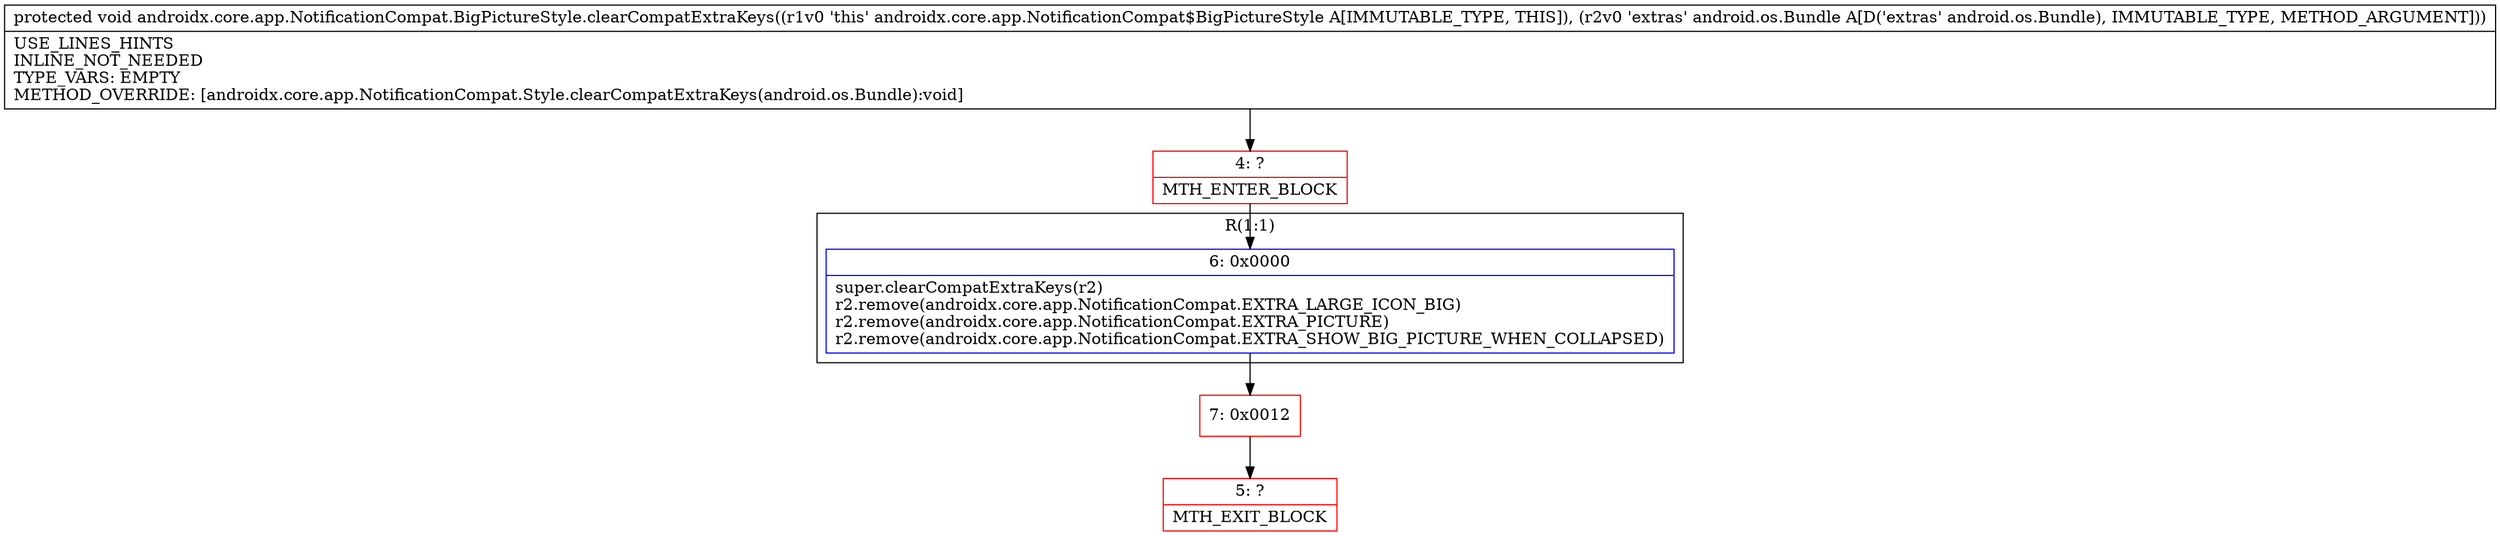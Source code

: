 digraph "CFG forandroidx.core.app.NotificationCompat.BigPictureStyle.clearCompatExtraKeys(Landroid\/os\/Bundle;)V" {
subgraph cluster_Region_1741409880 {
label = "R(1:1)";
node [shape=record,color=blue];
Node_6 [shape=record,label="{6\:\ 0x0000|super.clearCompatExtraKeys(r2)\lr2.remove(androidx.core.app.NotificationCompat.EXTRA_LARGE_ICON_BIG)\lr2.remove(androidx.core.app.NotificationCompat.EXTRA_PICTURE)\lr2.remove(androidx.core.app.NotificationCompat.EXTRA_SHOW_BIG_PICTURE_WHEN_COLLAPSED)\l}"];
}
Node_4 [shape=record,color=red,label="{4\:\ ?|MTH_ENTER_BLOCK\l}"];
Node_7 [shape=record,color=red,label="{7\:\ 0x0012}"];
Node_5 [shape=record,color=red,label="{5\:\ ?|MTH_EXIT_BLOCK\l}"];
MethodNode[shape=record,label="{protected void androidx.core.app.NotificationCompat.BigPictureStyle.clearCompatExtraKeys((r1v0 'this' androidx.core.app.NotificationCompat$BigPictureStyle A[IMMUTABLE_TYPE, THIS]), (r2v0 'extras' android.os.Bundle A[D('extras' android.os.Bundle), IMMUTABLE_TYPE, METHOD_ARGUMENT]))  | USE_LINES_HINTS\lINLINE_NOT_NEEDED\lTYPE_VARS: EMPTY\lMETHOD_OVERRIDE: [androidx.core.app.NotificationCompat.Style.clearCompatExtraKeys(android.os.Bundle):void]\l}"];
MethodNode -> Node_4;Node_6 -> Node_7;
Node_4 -> Node_6;
Node_7 -> Node_5;
}

